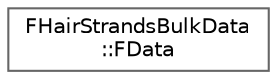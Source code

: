 digraph "Graphical Class Hierarchy"
{
 // INTERACTIVE_SVG=YES
 // LATEX_PDF_SIZE
  bgcolor="transparent";
  edge [fontname=Helvetica,fontsize=10,labelfontname=Helvetica,labelfontsize=10];
  node [fontname=Helvetica,fontsize=10,shape=box,height=0.2,width=0.4];
  rankdir="LR";
  Node0 [id="Node000000",label="FHairStrandsBulkData\l::FData",height=0.2,width=0.4,color="grey40", fillcolor="white", style="filled",URL="$d4/d7f/structFHairStrandsBulkData_1_1FData.html",tooltip=" "];
}
